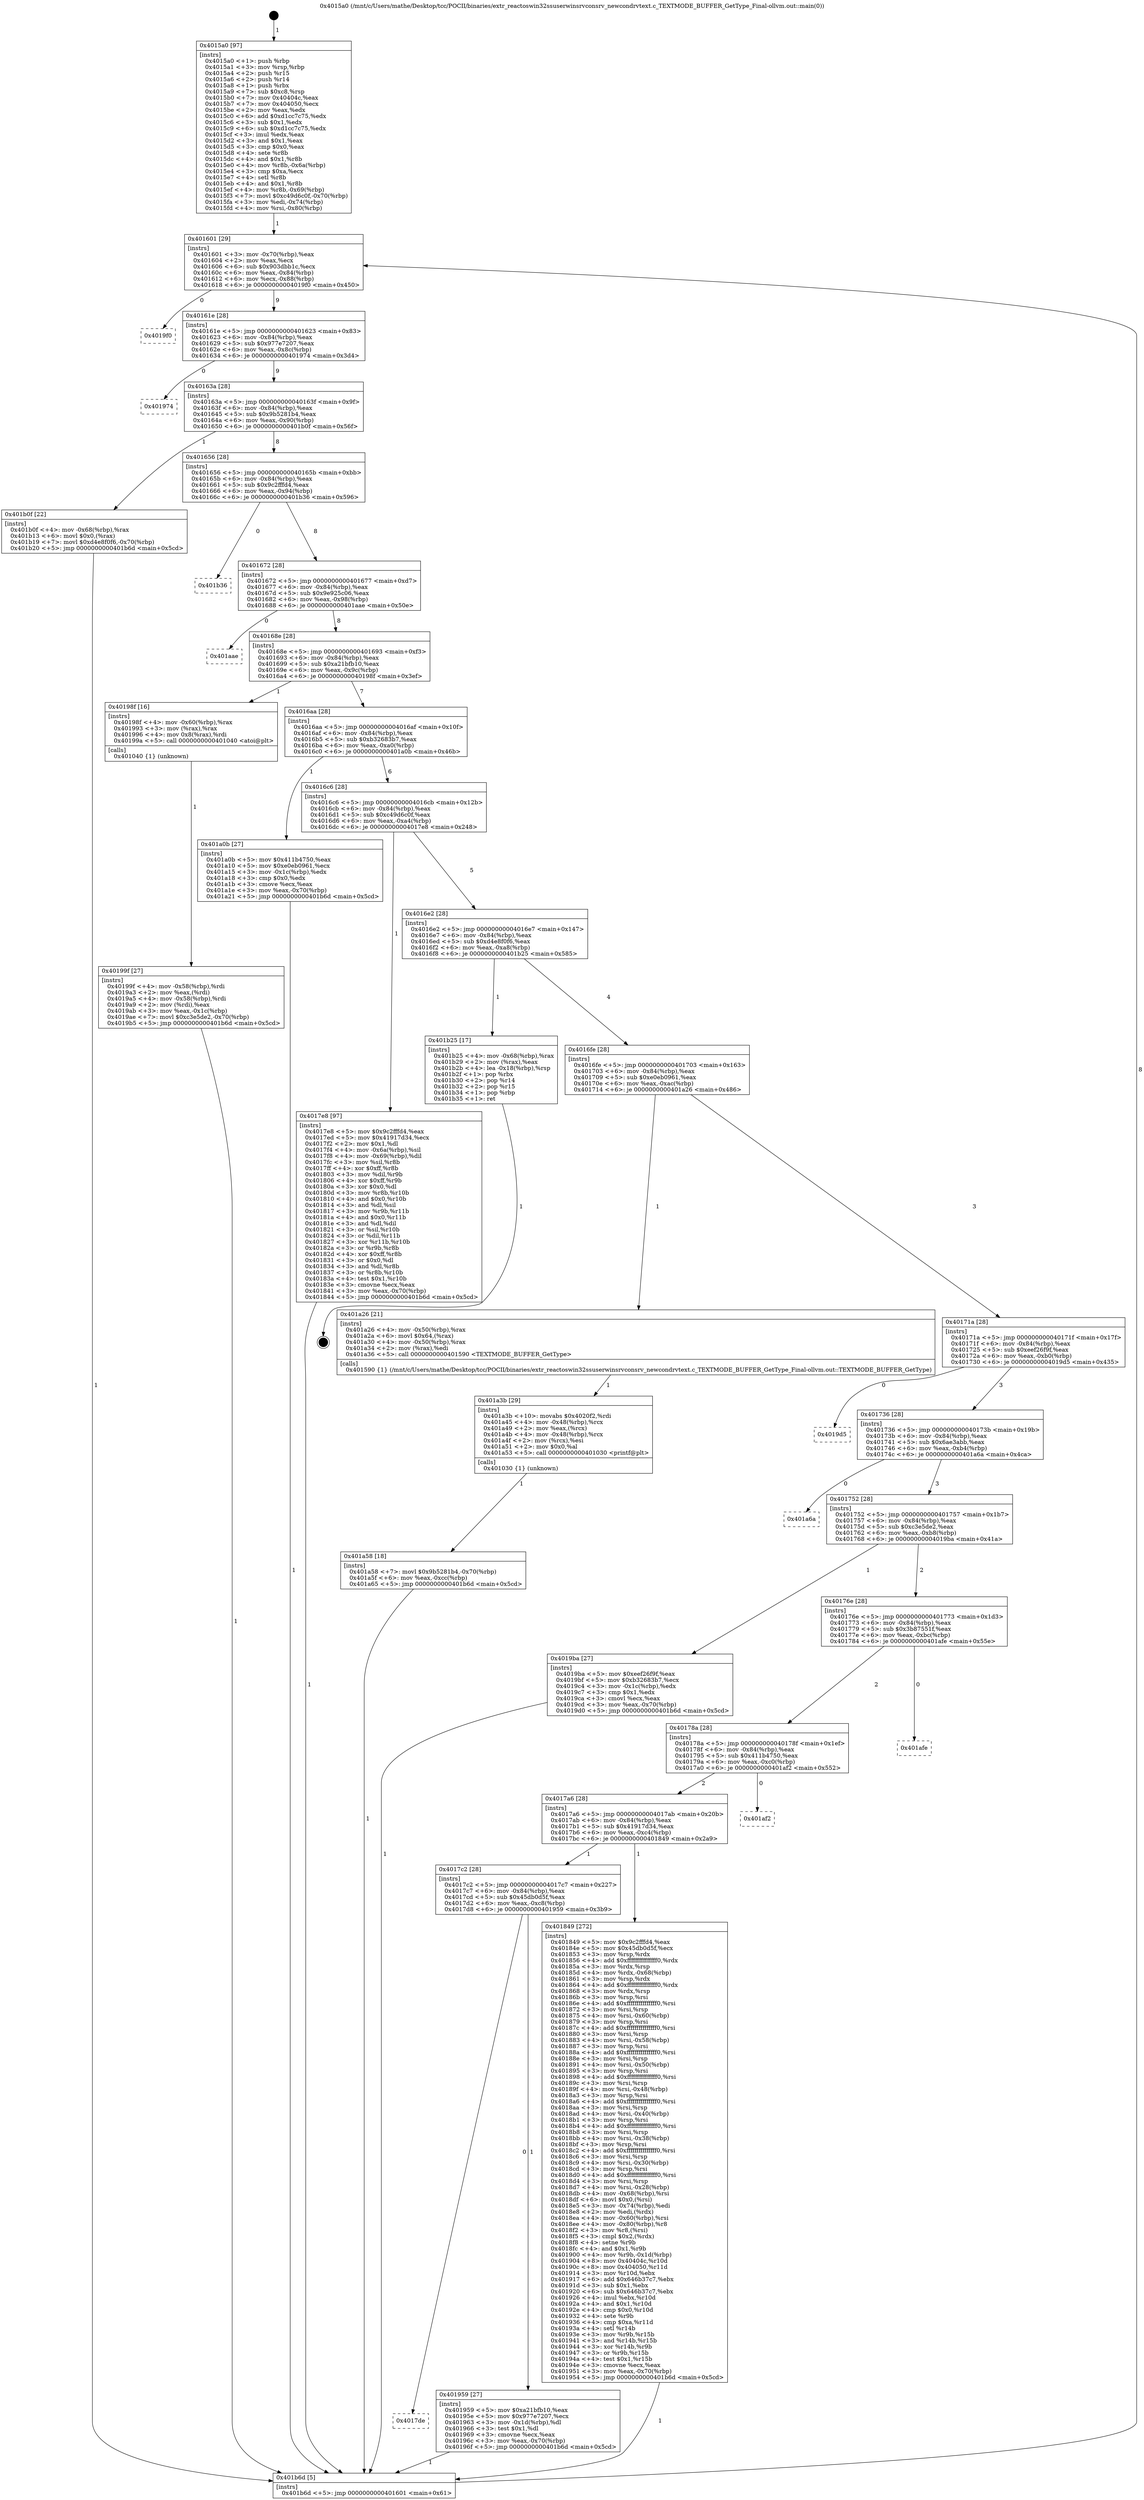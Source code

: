 digraph "0x4015a0" {
  label = "0x4015a0 (/mnt/c/Users/mathe/Desktop/tcc/POCII/binaries/extr_reactoswin32ssuserwinsrvconsrv_newcondrvtext.c_TEXTMODE_BUFFER_GetType_Final-ollvm.out::main(0))"
  labelloc = "t"
  node[shape=record]

  Entry [label="",width=0.3,height=0.3,shape=circle,fillcolor=black,style=filled]
  "0x401601" [label="{
     0x401601 [29]\l
     | [instrs]\l
     &nbsp;&nbsp;0x401601 \<+3\>: mov -0x70(%rbp),%eax\l
     &nbsp;&nbsp;0x401604 \<+2\>: mov %eax,%ecx\l
     &nbsp;&nbsp;0x401606 \<+6\>: sub $0x903dbb1c,%ecx\l
     &nbsp;&nbsp;0x40160c \<+6\>: mov %eax,-0x84(%rbp)\l
     &nbsp;&nbsp;0x401612 \<+6\>: mov %ecx,-0x88(%rbp)\l
     &nbsp;&nbsp;0x401618 \<+6\>: je 00000000004019f0 \<main+0x450\>\l
  }"]
  "0x4019f0" [label="{
     0x4019f0\l
  }", style=dashed]
  "0x40161e" [label="{
     0x40161e [28]\l
     | [instrs]\l
     &nbsp;&nbsp;0x40161e \<+5\>: jmp 0000000000401623 \<main+0x83\>\l
     &nbsp;&nbsp;0x401623 \<+6\>: mov -0x84(%rbp),%eax\l
     &nbsp;&nbsp;0x401629 \<+5\>: sub $0x977e7207,%eax\l
     &nbsp;&nbsp;0x40162e \<+6\>: mov %eax,-0x8c(%rbp)\l
     &nbsp;&nbsp;0x401634 \<+6\>: je 0000000000401974 \<main+0x3d4\>\l
  }"]
  Exit [label="",width=0.3,height=0.3,shape=circle,fillcolor=black,style=filled,peripheries=2]
  "0x401974" [label="{
     0x401974\l
  }", style=dashed]
  "0x40163a" [label="{
     0x40163a [28]\l
     | [instrs]\l
     &nbsp;&nbsp;0x40163a \<+5\>: jmp 000000000040163f \<main+0x9f\>\l
     &nbsp;&nbsp;0x40163f \<+6\>: mov -0x84(%rbp),%eax\l
     &nbsp;&nbsp;0x401645 \<+5\>: sub $0x9b5281b4,%eax\l
     &nbsp;&nbsp;0x40164a \<+6\>: mov %eax,-0x90(%rbp)\l
     &nbsp;&nbsp;0x401650 \<+6\>: je 0000000000401b0f \<main+0x56f\>\l
  }"]
  "0x401a58" [label="{
     0x401a58 [18]\l
     | [instrs]\l
     &nbsp;&nbsp;0x401a58 \<+7\>: movl $0x9b5281b4,-0x70(%rbp)\l
     &nbsp;&nbsp;0x401a5f \<+6\>: mov %eax,-0xcc(%rbp)\l
     &nbsp;&nbsp;0x401a65 \<+5\>: jmp 0000000000401b6d \<main+0x5cd\>\l
  }"]
  "0x401b0f" [label="{
     0x401b0f [22]\l
     | [instrs]\l
     &nbsp;&nbsp;0x401b0f \<+4\>: mov -0x68(%rbp),%rax\l
     &nbsp;&nbsp;0x401b13 \<+6\>: movl $0x0,(%rax)\l
     &nbsp;&nbsp;0x401b19 \<+7\>: movl $0xd4e8f0f6,-0x70(%rbp)\l
     &nbsp;&nbsp;0x401b20 \<+5\>: jmp 0000000000401b6d \<main+0x5cd\>\l
  }"]
  "0x401656" [label="{
     0x401656 [28]\l
     | [instrs]\l
     &nbsp;&nbsp;0x401656 \<+5\>: jmp 000000000040165b \<main+0xbb\>\l
     &nbsp;&nbsp;0x40165b \<+6\>: mov -0x84(%rbp),%eax\l
     &nbsp;&nbsp;0x401661 \<+5\>: sub $0x9c2fffd4,%eax\l
     &nbsp;&nbsp;0x401666 \<+6\>: mov %eax,-0x94(%rbp)\l
     &nbsp;&nbsp;0x40166c \<+6\>: je 0000000000401b36 \<main+0x596\>\l
  }"]
  "0x401a3b" [label="{
     0x401a3b [29]\l
     | [instrs]\l
     &nbsp;&nbsp;0x401a3b \<+10\>: movabs $0x4020f2,%rdi\l
     &nbsp;&nbsp;0x401a45 \<+4\>: mov -0x48(%rbp),%rcx\l
     &nbsp;&nbsp;0x401a49 \<+2\>: mov %eax,(%rcx)\l
     &nbsp;&nbsp;0x401a4b \<+4\>: mov -0x48(%rbp),%rcx\l
     &nbsp;&nbsp;0x401a4f \<+2\>: mov (%rcx),%esi\l
     &nbsp;&nbsp;0x401a51 \<+2\>: mov $0x0,%al\l
     &nbsp;&nbsp;0x401a53 \<+5\>: call 0000000000401030 \<printf@plt\>\l
     | [calls]\l
     &nbsp;&nbsp;0x401030 \{1\} (unknown)\l
  }"]
  "0x401b36" [label="{
     0x401b36\l
  }", style=dashed]
  "0x401672" [label="{
     0x401672 [28]\l
     | [instrs]\l
     &nbsp;&nbsp;0x401672 \<+5\>: jmp 0000000000401677 \<main+0xd7\>\l
     &nbsp;&nbsp;0x401677 \<+6\>: mov -0x84(%rbp),%eax\l
     &nbsp;&nbsp;0x40167d \<+5\>: sub $0x9e925c06,%eax\l
     &nbsp;&nbsp;0x401682 \<+6\>: mov %eax,-0x98(%rbp)\l
     &nbsp;&nbsp;0x401688 \<+6\>: je 0000000000401aae \<main+0x50e\>\l
  }"]
  "0x40199f" [label="{
     0x40199f [27]\l
     | [instrs]\l
     &nbsp;&nbsp;0x40199f \<+4\>: mov -0x58(%rbp),%rdi\l
     &nbsp;&nbsp;0x4019a3 \<+2\>: mov %eax,(%rdi)\l
     &nbsp;&nbsp;0x4019a5 \<+4\>: mov -0x58(%rbp),%rdi\l
     &nbsp;&nbsp;0x4019a9 \<+2\>: mov (%rdi),%eax\l
     &nbsp;&nbsp;0x4019ab \<+3\>: mov %eax,-0x1c(%rbp)\l
     &nbsp;&nbsp;0x4019ae \<+7\>: movl $0xc3e5de2,-0x70(%rbp)\l
     &nbsp;&nbsp;0x4019b5 \<+5\>: jmp 0000000000401b6d \<main+0x5cd\>\l
  }"]
  "0x401aae" [label="{
     0x401aae\l
  }", style=dashed]
  "0x40168e" [label="{
     0x40168e [28]\l
     | [instrs]\l
     &nbsp;&nbsp;0x40168e \<+5\>: jmp 0000000000401693 \<main+0xf3\>\l
     &nbsp;&nbsp;0x401693 \<+6\>: mov -0x84(%rbp),%eax\l
     &nbsp;&nbsp;0x401699 \<+5\>: sub $0xa21bfb10,%eax\l
     &nbsp;&nbsp;0x40169e \<+6\>: mov %eax,-0x9c(%rbp)\l
     &nbsp;&nbsp;0x4016a4 \<+6\>: je 000000000040198f \<main+0x3ef\>\l
  }"]
  "0x4017de" [label="{
     0x4017de\l
  }", style=dashed]
  "0x40198f" [label="{
     0x40198f [16]\l
     | [instrs]\l
     &nbsp;&nbsp;0x40198f \<+4\>: mov -0x60(%rbp),%rax\l
     &nbsp;&nbsp;0x401993 \<+3\>: mov (%rax),%rax\l
     &nbsp;&nbsp;0x401996 \<+4\>: mov 0x8(%rax),%rdi\l
     &nbsp;&nbsp;0x40199a \<+5\>: call 0000000000401040 \<atoi@plt\>\l
     | [calls]\l
     &nbsp;&nbsp;0x401040 \{1\} (unknown)\l
  }"]
  "0x4016aa" [label="{
     0x4016aa [28]\l
     | [instrs]\l
     &nbsp;&nbsp;0x4016aa \<+5\>: jmp 00000000004016af \<main+0x10f\>\l
     &nbsp;&nbsp;0x4016af \<+6\>: mov -0x84(%rbp),%eax\l
     &nbsp;&nbsp;0x4016b5 \<+5\>: sub $0xb32683b7,%eax\l
     &nbsp;&nbsp;0x4016ba \<+6\>: mov %eax,-0xa0(%rbp)\l
     &nbsp;&nbsp;0x4016c0 \<+6\>: je 0000000000401a0b \<main+0x46b\>\l
  }"]
  "0x401959" [label="{
     0x401959 [27]\l
     | [instrs]\l
     &nbsp;&nbsp;0x401959 \<+5\>: mov $0xa21bfb10,%eax\l
     &nbsp;&nbsp;0x40195e \<+5\>: mov $0x977e7207,%ecx\l
     &nbsp;&nbsp;0x401963 \<+3\>: mov -0x1d(%rbp),%dl\l
     &nbsp;&nbsp;0x401966 \<+3\>: test $0x1,%dl\l
     &nbsp;&nbsp;0x401969 \<+3\>: cmovne %ecx,%eax\l
     &nbsp;&nbsp;0x40196c \<+3\>: mov %eax,-0x70(%rbp)\l
     &nbsp;&nbsp;0x40196f \<+5\>: jmp 0000000000401b6d \<main+0x5cd\>\l
  }"]
  "0x401a0b" [label="{
     0x401a0b [27]\l
     | [instrs]\l
     &nbsp;&nbsp;0x401a0b \<+5\>: mov $0x411b4750,%eax\l
     &nbsp;&nbsp;0x401a10 \<+5\>: mov $0xe0eb0961,%ecx\l
     &nbsp;&nbsp;0x401a15 \<+3\>: mov -0x1c(%rbp),%edx\l
     &nbsp;&nbsp;0x401a18 \<+3\>: cmp $0x0,%edx\l
     &nbsp;&nbsp;0x401a1b \<+3\>: cmove %ecx,%eax\l
     &nbsp;&nbsp;0x401a1e \<+3\>: mov %eax,-0x70(%rbp)\l
     &nbsp;&nbsp;0x401a21 \<+5\>: jmp 0000000000401b6d \<main+0x5cd\>\l
  }"]
  "0x4016c6" [label="{
     0x4016c6 [28]\l
     | [instrs]\l
     &nbsp;&nbsp;0x4016c6 \<+5\>: jmp 00000000004016cb \<main+0x12b\>\l
     &nbsp;&nbsp;0x4016cb \<+6\>: mov -0x84(%rbp),%eax\l
     &nbsp;&nbsp;0x4016d1 \<+5\>: sub $0xc49d6c0f,%eax\l
     &nbsp;&nbsp;0x4016d6 \<+6\>: mov %eax,-0xa4(%rbp)\l
     &nbsp;&nbsp;0x4016dc \<+6\>: je 00000000004017e8 \<main+0x248\>\l
  }"]
  "0x4017c2" [label="{
     0x4017c2 [28]\l
     | [instrs]\l
     &nbsp;&nbsp;0x4017c2 \<+5\>: jmp 00000000004017c7 \<main+0x227\>\l
     &nbsp;&nbsp;0x4017c7 \<+6\>: mov -0x84(%rbp),%eax\l
     &nbsp;&nbsp;0x4017cd \<+5\>: sub $0x45db0d5f,%eax\l
     &nbsp;&nbsp;0x4017d2 \<+6\>: mov %eax,-0xc8(%rbp)\l
     &nbsp;&nbsp;0x4017d8 \<+6\>: je 0000000000401959 \<main+0x3b9\>\l
  }"]
  "0x4017e8" [label="{
     0x4017e8 [97]\l
     | [instrs]\l
     &nbsp;&nbsp;0x4017e8 \<+5\>: mov $0x9c2fffd4,%eax\l
     &nbsp;&nbsp;0x4017ed \<+5\>: mov $0x41917d34,%ecx\l
     &nbsp;&nbsp;0x4017f2 \<+2\>: mov $0x1,%dl\l
     &nbsp;&nbsp;0x4017f4 \<+4\>: mov -0x6a(%rbp),%sil\l
     &nbsp;&nbsp;0x4017f8 \<+4\>: mov -0x69(%rbp),%dil\l
     &nbsp;&nbsp;0x4017fc \<+3\>: mov %sil,%r8b\l
     &nbsp;&nbsp;0x4017ff \<+4\>: xor $0xff,%r8b\l
     &nbsp;&nbsp;0x401803 \<+3\>: mov %dil,%r9b\l
     &nbsp;&nbsp;0x401806 \<+4\>: xor $0xff,%r9b\l
     &nbsp;&nbsp;0x40180a \<+3\>: xor $0x0,%dl\l
     &nbsp;&nbsp;0x40180d \<+3\>: mov %r8b,%r10b\l
     &nbsp;&nbsp;0x401810 \<+4\>: and $0x0,%r10b\l
     &nbsp;&nbsp;0x401814 \<+3\>: and %dl,%sil\l
     &nbsp;&nbsp;0x401817 \<+3\>: mov %r9b,%r11b\l
     &nbsp;&nbsp;0x40181a \<+4\>: and $0x0,%r11b\l
     &nbsp;&nbsp;0x40181e \<+3\>: and %dl,%dil\l
     &nbsp;&nbsp;0x401821 \<+3\>: or %sil,%r10b\l
     &nbsp;&nbsp;0x401824 \<+3\>: or %dil,%r11b\l
     &nbsp;&nbsp;0x401827 \<+3\>: xor %r11b,%r10b\l
     &nbsp;&nbsp;0x40182a \<+3\>: or %r9b,%r8b\l
     &nbsp;&nbsp;0x40182d \<+4\>: xor $0xff,%r8b\l
     &nbsp;&nbsp;0x401831 \<+3\>: or $0x0,%dl\l
     &nbsp;&nbsp;0x401834 \<+3\>: and %dl,%r8b\l
     &nbsp;&nbsp;0x401837 \<+3\>: or %r8b,%r10b\l
     &nbsp;&nbsp;0x40183a \<+4\>: test $0x1,%r10b\l
     &nbsp;&nbsp;0x40183e \<+3\>: cmovne %ecx,%eax\l
     &nbsp;&nbsp;0x401841 \<+3\>: mov %eax,-0x70(%rbp)\l
     &nbsp;&nbsp;0x401844 \<+5\>: jmp 0000000000401b6d \<main+0x5cd\>\l
  }"]
  "0x4016e2" [label="{
     0x4016e2 [28]\l
     | [instrs]\l
     &nbsp;&nbsp;0x4016e2 \<+5\>: jmp 00000000004016e7 \<main+0x147\>\l
     &nbsp;&nbsp;0x4016e7 \<+6\>: mov -0x84(%rbp),%eax\l
     &nbsp;&nbsp;0x4016ed \<+5\>: sub $0xd4e8f0f6,%eax\l
     &nbsp;&nbsp;0x4016f2 \<+6\>: mov %eax,-0xa8(%rbp)\l
     &nbsp;&nbsp;0x4016f8 \<+6\>: je 0000000000401b25 \<main+0x585\>\l
  }"]
  "0x401b6d" [label="{
     0x401b6d [5]\l
     | [instrs]\l
     &nbsp;&nbsp;0x401b6d \<+5\>: jmp 0000000000401601 \<main+0x61\>\l
  }"]
  "0x4015a0" [label="{
     0x4015a0 [97]\l
     | [instrs]\l
     &nbsp;&nbsp;0x4015a0 \<+1\>: push %rbp\l
     &nbsp;&nbsp;0x4015a1 \<+3\>: mov %rsp,%rbp\l
     &nbsp;&nbsp;0x4015a4 \<+2\>: push %r15\l
     &nbsp;&nbsp;0x4015a6 \<+2\>: push %r14\l
     &nbsp;&nbsp;0x4015a8 \<+1\>: push %rbx\l
     &nbsp;&nbsp;0x4015a9 \<+7\>: sub $0xc8,%rsp\l
     &nbsp;&nbsp;0x4015b0 \<+7\>: mov 0x40404c,%eax\l
     &nbsp;&nbsp;0x4015b7 \<+7\>: mov 0x404050,%ecx\l
     &nbsp;&nbsp;0x4015be \<+2\>: mov %eax,%edx\l
     &nbsp;&nbsp;0x4015c0 \<+6\>: add $0xd1cc7c75,%edx\l
     &nbsp;&nbsp;0x4015c6 \<+3\>: sub $0x1,%edx\l
     &nbsp;&nbsp;0x4015c9 \<+6\>: sub $0xd1cc7c75,%edx\l
     &nbsp;&nbsp;0x4015cf \<+3\>: imul %edx,%eax\l
     &nbsp;&nbsp;0x4015d2 \<+3\>: and $0x1,%eax\l
     &nbsp;&nbsp;0x4015d5 \<+3\>: cmp $0x0,%eax\l
     &nbsp;&nbsp;0x4015d8 \<+4\>: sete %r8b\l
     &nbsp;&nbsp;0x4015dc \<+4\>: and $0x1,%r8b\l
     &nbsp;&nbsp;0x4015e0 \<+4\>: mov %r8b,-0x6a(%rbp)\l
     &nbsp;&nbsp;0x4015e4 \<+3\>: cmp $0xa,%ecx\l
     &nbsp;&nbsp;0x4015e7 \<+4\>: setl %r8b\l
     &nbsp;&nbsp;0x4015eb \<+4\>: and $0x1,%r8b\l
     &nbsp;&nbsp;0x4015ef \<+4\>: mov %r8b,-0x69(%rbp)\l
     &nbsp;&nbsp;0x4015f3 \<+7\>: movl $0xc49d6c0f,-0x70(%rbp)\l
     &nbsp;&nbsp;0x4015fa \<+3\>: mov %edi,-0x74(%rbp)\l
     &nbsp;&nbsp;0x4015fd \<+4\>: mov %rsi,-0x80(%rbp)\l
  }"]
  "0x401849" [label="{
     0x401849 [272]\l
     | [instrs]\l
     &nbsp;&nbsp;0x401849 \<+5\>: mov $0x9c2fffd4,%eax\l
     &nbsp;&nbsp;0x40184e \<+5\>: mov $0x45db0d5f,%ecx\l
     &nbsp;&nbsp;0x401853 \<+3\>: mov %rsp,%rdx\l
     &nbsp;&nbsp;0x401856 \<+4\>: add $0xfffffffffffffff0,%rdx\l
     &nbsp;&nbsp;0x40185a \<+3\>: mov %rdx,%rsp\l
     &nbsp;&nbsp;0x40185d \<+4\>: mov %rdx,-0x68(%rbp)\l
     &nbsp;&nbsp;0x401861 \<+3\>: mov %rsp,%rdx\l
     &nbsp;&nbsp;0x401864 \<+4\>: add $0xfffffffffffffff0,%rdx\l
     &nbsp;&nbsp;0x401868 \<+3\>: mov %rdx,%rsp\l
     &nbsp;&nbsp;0x40186b \<+3\>: mov %rsp,%rsi\l
     &nbsp;&nbsp;0x40186e \<+4\>: add $0xfffffffffffffff0,%rsi\l
     &nbsp;&nbsp;0x401872 \<+3\>: mov %rsi,%rsp\l
     &nbsp;&nbsp;0x401875 \<+4\>: mov %rsi,-0x60(%rbp)\l
     &nbsp;&nbsp;0x401879 \<+3\>: mov %rsp,%rsi\l
     &nbsp;&nbsp;0x40187c \<+4\>: add $0xfffffffffffffff0,%rsi\l
     &nbsp;&nbsp;0x401880 \<+3\>: mov %rsi,%rsp\l
     &nbsp;&nbsp;0x401883 \<+4\>: mov %rsi,-0x58(%rbp)\l
     &nbsp;&nbsp;0x401887 \<+3\>: mov %rsp,%rsi\l
     &nbsp;&nbsp;0x40188a \<+4\>: add $0xfffffffffffffff0,%rsi\l
     &nbsp;&nbsp;0x40188e \<+3\>: mov %rsi,%rsp\l
     &nbsp;&nbsp;0x401891 \<+4\>: mov %rsi,-0x50(%rbp)\l
     &nbsp;&nbsp;0x401895 \<+3\>: mov %rsp,%rsi\l
     &nbsp;&nbsp;0x401898 \<+4\>: add $0xfffffffffffffff0,%rsi\l
     &nbsp;&nbsp;0x40189c \<+3\>: mov %rsi,%rsp\l
     &nbsp;&nbsp;0x40189f \<+4\>: mov %rsi,-0x48(%rbp)\l
     &nbsp;&nbsp;0x4018a3 \<+3\>: mov %rsp,%rsi\l
     &nbsp;&nbsp;0x4018a6 \<+4\>: add $0xfffffffffffffff0,%rsi\l
     &nbsp;&nbsp;0x4018aa \<+3\>: mov %rsi,%rsp\l
     &nbsp;&nbsp;0x4018ad \<+4\>: mov %rsi,-0x40(%rbp)\l
     &nbsp;&nbsp;0x4018b1 \<+3\>: mov %rsp,%rsi\l
     &nbsp;&nbsp;0x4018b4 \<+4\>: add $0xfffffffffffffff0,%rsi\l
     &nbsp;&nbsp;0x4018b8 \<+3\>: mov %rsi,%rsp\l
     &nbsp;&nbsp;0x4018bb \<+4\>: mov %rsi,-0x38(%rbp)\l
     &nbsp;&nbsp;0x4018bf \<+3\>: mov %rsp,%rsi\l
     &nbsp;&nbsp;0x4018c2 \<+4\>: add $0xfffffffffffffff0,%rsi\l
     &nbsp;&nbsp;0x4018c6 \<+3\>: mov %rsi,%rsp\l
     &nbsp;&nbsp;0x4018c9 \<+4\>: mov %rsi,-0x30(%rbp)\l
     &nbsp;&nbsp;0x4018cd \<+3\>: mov %rsp,%rsi\l
     &nbsp;&nbsp;0x4018d0 \<+4\>: add $0xfffffffffffffff0,%rsi\l
     &nbsp;&nbsp;0x4018d4 \<+3\>: mov %rsi,%rsp\l
     &nbsp;&nbsp;0x4018d7 \<+4\>: mov %rsi,-0x28(%rbp)\l
     &nbsp;&nbsp;0x4018db \<+4\>: mov -0x68(%rbp),%rsi\l
     &nbsp;&nbsp;0x4018df \<+6\>: movl $0x0,(%rsi)\l
     &nbsp;&nbsp;0x4018e5 \<+3\>: mov -0x74(%rbp),%edi\l
     &nbsp;&nbsp;0x4018e8 \<+2\>: mov %edi,(%rdx)\l
     &nbsp;&nbsp;0x4018ea \<+4\>: mov -0x60(%rbp),%rsi\l
     &nbsp;&nbsp;0x4018ee \<+4\>: mov -0x80(%rbp),%r8\l
     &nbsp;&nbsp;0x4018f2 \<+3\>: mov %r8,(%rsi)\l
     &nbsp;&nbsp;0x4018f5 \<+3\>: cmpl $0x2,(%rdx)\l
     &nbsp;&nbsp;0x4018f8 \<+4\>: setne %r9b\l
     &nbsp;&nbsp;0x4018fc \<+4\>: and $0x1,%r9b\l
     &nbsp;&nbsp;0x401900 \<+4\>: mov %r9b,-0x1d(%rbp)\l
     &nbsp;&nbsp;0x401904 \<+8\>: mov 0x40404c,%r10d\l
     &nbsp;&nbsp;0x40190c \<+8\>: mov 0x404050,%r11d\l
     &nbsp;&nbsp;0x401914 \<+3\>: mov %r10d,%ebx\l
     &nbsp;&nbsp;0x401917 \<+6\>: add $0x646b37c7,%ebx\l
     &nbsp;&nbsp;0x40191d \<+3\>: sub $0x1,%ebx\l
     &nbsp;&nbsp;0x401920 \<+6\>: sub $0x646b37c7,%ebx\l
     &nbsp;&nbsp;0x401926 \<+4\>: imul %ebx,%r10d\l
     &nbsp;&nbsp;0x40192a \<+4\>: and $0x1,%r10d\l
     &nbsp;&nbsp;0x40192e \<+4\>: cmp $0x0,%r10d\l
     &nbsp;&nbsp;0x401932 \<+4\>: sete %r9b\l
     &nbsp;&nbsp;0x401936 \<+4\>: cmp $0xa,%r11d\l
     &nbsp;&nbsp;0x40193a \<+4\>: setl %r14b\l
     &nbsp;&nbsp;0x40193e \<+3\>: mov %r9b,%r15b\l
     &nbsp;&nbsp;0x401941 \<+3\>: and %r14b,%r15b\l
     &nbsp;&nbsp;0x401944 \<+3\>: xor %r14b,%r9b\l
     &nbsp;&nbsp;0x401947 \<+3\>: or %r9b,%r15b\l
     &nbsp;&nbsp;0x40194a \<+4\>: test $0x1,%r15b\l
     &nbsp;&nbsp;0x40194e \<+3\>: cmovne %ecx,%eax\l
     &nbsp;&nbsp;0x401951 \<+3\>: mov %eax,-0x70(%rbp)\l
     &nbsp;&nbsp;0x401954 \<+5\>: jmp 0000000000401b6d \<main+0x5cd\>\l
  }"]
  "0x401b25" [label="{
     0x401b25 [17]\l
     | [instrs]\l
     &nbsp;&nbsp;0x401b25 \<+4\>: mov -0x68(%rbp),%rax\l
     &nbsp;&nbsp;0x401b29 \<+2\>: mov (%rax),%eax\l
     &nbsp;&nbsp;0x401b2b \<+4\>: lea -0x18(%rbp),%rsp\l
     &nbsp;&nbsp;0x401b2f \<+1\>: pop %rbx\l
     &nbsp;&nbsp;0x401b30 \<+2\>: pop %r14\l
     &nbsp;&nbsp;0x401b32 \<+2\>: pop %r15\l
     &nbsp;&nbsp;0x401b34 \<+1\>: pop %rbp\l
     &nbsp;&nbsp;0x401b35 \<+1\>: ret\l
  }"]
  "0x4016fe" [label="{
     0x4016fe [28]\l
     | [instrs]\l
     &nbsp;&nbsp;0x4016fe \<+5\>: jmp 0000000000401703 \<main+0x163\>\l
     &nbsp;&nbsp;0x401703 \<+6\>: mov -0x84(%rbp),%eax\l
     &nbsp;&nbsp;0x401709 \<+5\>: sub $0xe0eb0961,%eax\l
     &nbsp;&nbsp;0x40170e \<+6\>: mov %eax,-0xac(%rbp)\l
     &nbsp;&nbsp;0x401714 \<+6\>: je 0000000000401a26 \<main+0x486\>\l
  }"]
  "0x4017a6" [label="{
     0x4017a6 [28]\l
     | [instrs]\l
     &nbsp;&nbsp;0x4017a6 \<+5\>: jmp 00000000004017ab \<main+0x20b\>\l
     &nbsp;&nbsp;0x4017ab \<+6\>: mov -0x84(%rbp),%eax\l
     &nbsp;&nbsp;0x4017b1 \<+5\>: sub $0x41917d34,%eax\l
     &nbsp;&nbsp;0x4017b6 \<+6\>: mov %eax,-0xc4(%rbp)\l
     &nbsp;&nbsp;0x4017bc \<+6\>: je 0000000000401849 \<main+0x2a9\>\l
  }"]
  "0x401a26" [label="{
     0x401a26 [21]\l
     | [instrs]\l
     &nbsp;&nbsp;0x401a26 \<+4\>: mov -0x50(%rbp),%rax\l
     &nbsp;&nbsp;0x401a2a \<+6\>: movl $0x64,(%rax)\l
     &nbsp;&nbsp;0x401a30 \<+4\>: mov -0x50(%rbp),%rax\l
     &nbsp;&nbsp;0x401a34 \<+2\>: mov (%rax),%edi\l
     &nbsp;&nbsp;0x401a36 \<+5\>: call 0000000000401590 \<TEXTMODE_BUFFER_GetType\>\l
     | [calls]\l
     &nbsp;&nbsp;0x401590 \{1\} (/mnt/c/Users/mathe/Desktop/tcc/POCII/binaries/extr_reactoswin32ssuserwinsrvconsrv_newcondrvtext.c_TEXTMODE_BUFFER_GetType_Final-ollvm.out::TEXTMODE_BUFFER_GetType)\l
  }"]
  "0x40171a" [label="{
     0x40171a [28]\l
     | [instrs]\l
     &nbsp;&nbsp;0x40171a \<+5\>: jmp 000000000040171f \<main+0x17f\>\l
     &nbsp;&nbsp;0x40171f \<+6\>: mov -0x84(%rbp),%eax\l
     &nbsp;&nbsp;0x401725 \<+5\>: sub $0xeef26f9f,%eax\l
     &nbsp;&nbsp;0x40172a \<+6\>: mov %eax,-0xb0(%rbp)\l
     &nbsp;&nbsp;0x401730 \<+6\>: je 00000000004019d5 \<main+0x435\>\l
  }"]
  "0x401af2" [label="{
     0x401af2\l
  }", style=dashed]
  "0x4019d5" [label="{
     0x4019d5\l
  }", style=dashed]
  "0x401736" [label="{
     0x401736 [28]\l
     | [instrs]\l
     &nbsp;&nbsp;0x401736 \<+5\>: jmp 000000000040173b \<main+0x19b\>\l
     &nbsp;&nbsp;0x40173b \<+6\>: mov -0x84(%rbp),%eax\l
     &nbsp;&nbsp;0x401741 \<+5\>: sub $0x6ae3abb,%eax\l
     &nbsp;&nbsp;0x401746 \<+6\>: mov %eax,-0xb4(%rbp)\l
     &nbsp;&nbsp;0x40174c \<+6\>: je 0000000000401a6a \<main+0x4ca\>\l
  }"]
  "0x40178a" [label="{
     0x40178a [28]\l
     | [instrs]\l
     &nbsp;&nbsp;0x40178a \<+5\>: jmp 000000000040178f \<main+0x1ef\>\l
     &nbsp;&nbsp;0x40178f \<+6\>: mov -0x84(%rbp),%eax\l
     &nbsp;&nbsp;0x401795 \<+5\>: sub $0x411b4750,%eax\l
     &nbsp;&nbsp;0x40179a \<+6\>: mov %eax,-0xc0(%rbp)\l
     &nbsp;&nbsp;0x4017a0 \<+6\>: je 0000000000401af2 \<main+0x552\>\l
  }"]
  "0x401a6a" [label="{
     0x401a6a\l
  }", style=dashed]
  "0x401752" [label="{
     0x401752 [28]\l
     | [instrs]\l
     &nbsp;&nbsp;0x401752 \<+5\>: jmp 0000000000401757 \<main+0x1b7\>\l
     &nbsp;&nbsp;0x401757 \<+6\>: mov -0x84(%rbp),%eax\l
     &nbsp;&nbsp;0x40175d \<+5\>: sub $0xc3e5de2,%eax\l
     &nbsp;&nbsp;0x401762 \<+6\>: mov %eax,-0xb8(%rbp)\l
     &nbsp;&nbsp;0x401768 \<+6\>: je 00000000004019ba \<main+0x41a\>\l
  }"]
  "0x401afe" [label="{
     0x401afe\l
  }", style=dashed]
  "0x4019ba" [label="{
     0x4019ba [27]\l
     | [instrs]\l
     &nbsp;&nbsp;0x4019ba \<+5\>: mov $0xeef26f9f,%eax\l
     &nbsp;&nbsp;0x4019bf \<+5\>: mov $0xb32683b7,%ecx\l
     &nbsp;&nbsp;0x4019c4 \<+3\>: mov -0x1c(%rbp),%edx\l
     &nbsp;&nbsp;0x4019c7 \<+3\>: cmp $0x1,%edx\l
     &nbsp;&nbsp;0x4019ca \<+3\>: cmovl %ecx,%eax\l
     &nbsp;&nbsp;0x4019cd \<+3\>: mov %eax,-0x70(%rbp)\l
     &nbsp;&nbsp;0x4019d0 \<+5\>: jmp 0000000000401b6d \<main+0x5cd\>\l
  }"]
  "0x40176e" [label="{
     0x40176e [28]\l
     | [instrs]\l
     &nbsp;&nbsp;0x40176e \<+5\>: jmp 0000000000401773 \<main+0x1d3\>\l
     &nbsp;&nbsp;0x401773 \<+6\>: mov -0x84(%rbp),%eax\l
     &nbsp;&nbsp;0x401779 \<+5\>: sub $0x3b87551f,%eax\l
     &nbsp;&nbsp;0x40177e \<+6\>: mov %eax,-0xbc(%rbp)\l
     &nbsp;&nbsp;0x401784 \<+6\>: je 0000000000401afe \<main+0x55e\>\l
  }"]
  Entry -> "0x4015a0" [label=" 1"]
  "0x401601" -> "0x4019f0" [label=" 0"]
  "0x401601" -> "0x40161e" [label=" 9"]
  "0x401b25" -> Exit [label=" 1"]
  "0x40161e" -> "0x401974" [label=" 0"]
  "0x40161e" -> "0x40163a" [label=" 9"]
  "0x401b0f" -> "0x401b6d" [label=" 1"]
  "0x40163a" -> "0x401b0f" [label=" 1"]
  "0x40163a" -> "0x401656" [label=" 8"]
  "0x401a58" -> "0x401b6d" [label=" 1"]
  "0x401656" -> "0x401b36" [label=" 0"]
  "0x401656" -> "0x401672" [label=" 8"]
  "0x401a3b" -> "0x401a58" [label=" 1"]
  "0x401672" -> "0x401aae" [label=" 0"]
  "0x401672" -> "0x40168e" [label=" 8"]
  "0x401a26" -> "0x401a3b" [label=" 1"]
  "0x40168e" -> "0x40198f" [label=" 1"]
  "0x40168e" -> "0x4016aa" [label=" 7"]
  "0x401a0b" -> "0x401b6d" [label=" 1"]
  "0x4016aa" -> "0x401a0b" [label=" 1"]
  "0x4016aa" -> "0x4016c6" [label=" 6"]
  "0x4019ba" -> "0x401b6d" [label=" 1"]
  "0x4016c6" -> "0x4017e8" [label=" 1"]
  "0x4016c6" -> "0x4016e2" [label=" 5"]
  "0x4017e8" -> "0x401b6d" [label=" 1"]
  "0x4015a0" -> "0x401601" [label=" 1"]
  "0x401b6d" -> "0x401601" [label=" 8"]
  "0x401959" -> "0x401b6d" [label=" 1"]
  "0x4016e2" -> "0x401b25" [label=" 1"]
  "0x4016e2" -> "0x4016fe" [label=" 4"]
  "0x4017c2" -> "0x4017de" [label=" 0"]
  "0x4016fe" -> "0x401a26" [label=" 1"]
  "0x4016fe" -> "0x40171a" [label=" 3"]
  "0x40199f" -> "0x401b6d" [label=" 1"]
  "0x40171a" -> "0x4019d5" [label=" 0"]
  "0x40171a" -> "0x401736" [label=" 3"]
  "0x401849" -> "0x401b6d" [label=" 1"]
  "0x401736" -> "0x401a6a" [label=" 0"]
  "0x401736" -> "0x401752" [label=" 3"]
  "0x4017a6" -> "0x4017c2" [label=" 1"]
  "0x401752" -> "0x4019ba" [label=" 1"]
  "0x401752" -> "0x40176e" [label=" 2"]
  "0x4017a6" -> "0x401849" [label=" 1"]
  "0x40176e" -> "0x401afe" [label=" 0"]
  "0x40176e" -> "0x40178a" [label=" 2"]
  "0x40198f" -> "0x40199f" [label=" 1"]
  "0x40178a" -> "0x401af2" [label=" 0"]
  "0x40178a" -> "0x4017a6" [label=" 2"]
  "0x4017c2" -> "0x401959" [label=" 1"]
}
